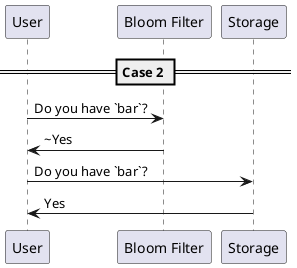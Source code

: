 @startuml
== Case 2 ==

User -> "Bloom Filter": Do you have `bar`?
"Bloom Filter" -> User: ~Yes
User -> Storage: Do you have `bar`?
Storage -> User: Yes
@enduml